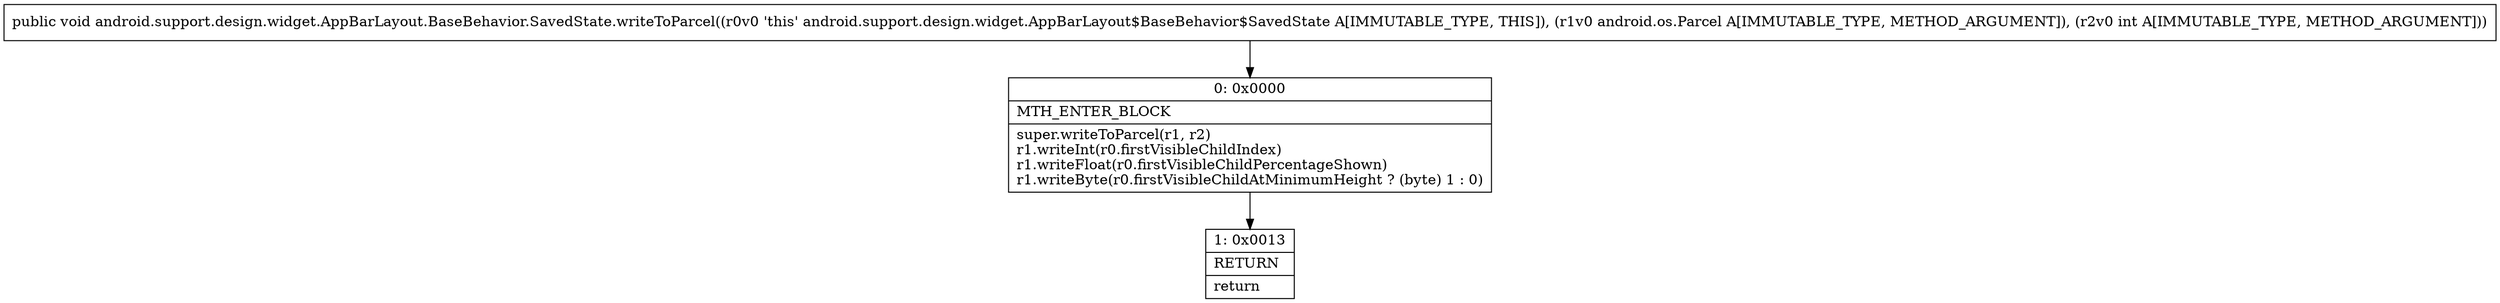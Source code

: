 digraph "CFG forandroid.support.design.widget.AppBarLayout.BaseBehavior.SavedState.writeToParcel(Landroid\/os\/Parcel;I)V" {
Node_0 [shape=record,label="{0\:\ 0x0000|MTH_ENTER_BLOCK\l|super.writeToParcel(r1, r2)\lr1.writeInt(r0.firstVisibleChildIndex)\lr1.writeFloat(r0.firstVisibleChildPercentageShown)\lr1.writeByte(r0.firstVisibleChildAtMinimumHeight ? (byte) 1 : 0)\l}"];
Node_1 [shape=record,label="{1\:\ 0x0013|RETURN\l|return\l}"];
MethodNode[shape=record,label="{public void android.support.design.widget.AppBarLayout.BaseBehavior.SavedState.writeToParcel((r0v0 'this' android.support.design.widget.AppBarLayout$BaseBehavior$SavedState A[IMMUTABLE_TYPE, THIS]), (r1v0 android.os.Parcel A[IMMUTABLE_TYPE, METHOD_ARGUMENT]), (r2v0 int A[IMMUTABLE_TYPE, METHOD_ARGUMENT])) }"];
MethodNode -> Node_0;
Node_0 -> Node_1;
}

